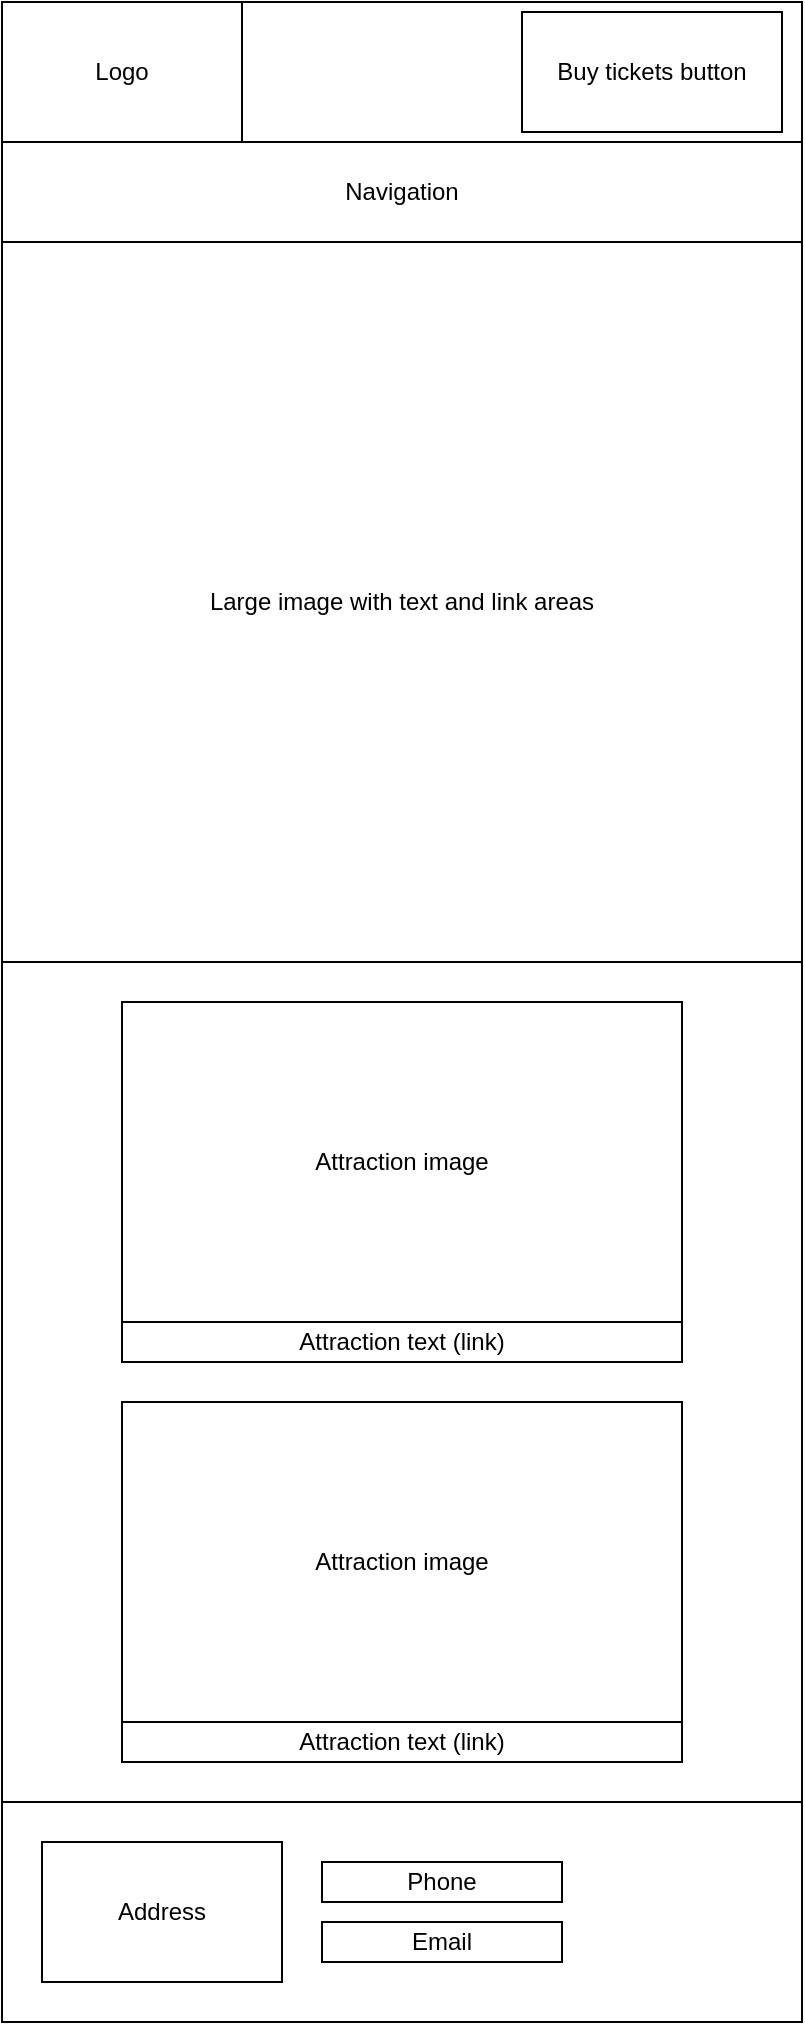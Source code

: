 <mxfile version="13.10.0" type="github"><diagram id="9Hw6Vr-7h3pMYh5VBa0q" name="Page-1"><mxGraphModel dx="781" dy="1113" grid="1" gridSize="10" guides="1" tooltips="1" connect="1" arrows="1" fold="1" page="1" pageScale="1" pageWidth="827" pageHeight="1169" math="0" shadow="0"><root><mxCell id="0"/><mxCell id="1" parent="0"/><mxCell id="3FMGTcq-xvpvnl0HWLI_-1" value="" style="rounded=0;whiteSpace=wrap;html=1;" parent="1" vertex="1"><mxGeometry x="120" y="40" width="400" height="70" as="geometry"/></mxCell><mxCell id="IbGQemOW2Y28JKWkVA5o-1" value="Logo" style="rounded=0;whiteSpace=wrap;html=1;" parent="1" vertex="1"><mxGeometry x="120" y="40" width="120" height="70" as="geometry"/></mxCell><mxCell id="IbGQemOW2Y28JKWkVA5o-2" value="Navigation" style="rounded=0;whiteSpace=wrap;html=1;" parent="1" vertex="1"><mxGeometry x="120" y="110" width="400" height="50" as="geometry"/></mxCell><mxCell id="IbGQemOW2Y28JKWkVA5o-3" value="Large image with text and link areas" style="rounded=0;whiteSpace=wrap;html=1;" parent="1" vertex="1"><mxGeometry x="120" y="160" width="400" height="360" as="geometry"/></mxCell><mxCell id="IbGQemOW2Y28JKWkVA5o-4" value="" style="rounded=0;whiteSpace=wrap;html=1;" parent="1" vertex="1"><mxGeometry x="120" y="520" width="400" height="430" as="geometry"/></mxCell><mxCell id="IbGQemOW2Y28JKWkVA5o-5" value="" style="rounded=0;whiteSpace=wrap;html=1;" parent="1" vertex="1"><mxGeometry x="120" y="940" width="400" height="110" as="geometry"/></mxCell><mxCell id="IbGQemOW2Y28JKWkVA5o-6" value="Buy tickets button" style="rounded=0;whiteSpace=wrap;html=1;" parent="1" vertex="1"><mxGeometry x="380" y="45" width="130" height="60" as="geometry"/></mxCell><mxCell id="IbGQemOW2Y28JKWkVA5o-11" value="Attraction image" style="rounded=0;whiteSpace=wrap;html=1;" parent="1" vertex="1"><mxGeometry x="180" y="540" width="280" height="160" as="geometry"/></mxCell><mxCell id="IbGQemOW2Y28JKWkVA5o-13" value="Attraction text (link)" style="rounded=0;whiteSpace=wrap;html=1;" parent="1" vertex="1"><mxGeometry x="180" y="700" width="280" height="20" as="geometry"/></mxCell><mxCell id="IbGQemOW2Y28JKWkVA5o-22" value="Attraction image" style="rounded=0;whiteSpace=wrap;html=1;" parent="1" vertex="1"><mxGeometry x="180" y="740" width="280" height="160" as="geometry"/></mxCell><mxCell id="IbGQemOW2Y28JKWkVA5o-23" value="Attraction text (link)" style="rounded=0;whiteSpace=wrap;html=1;" parent="1" vertex="1"><mxGeometry x="180" y="900" width="280" height="20" as="geometry"/></mxCell><mxCell id="IbGQemOW2Y28JKWkVA5o-24" value="Address" style="rounded=0;whiteSpace=wrap;html=1;" parent="1" vertex="1"><mxGeometry x="140" y="960" width="120" height="70" as="geometry"/></mxCell><mxCell id="IbGQemOW2Y28JKWkVA5o-25" value="Email" style="rounded=0;whiteSpace=wrap;html=1;" parent="1" vertex="1"><mxGeometry x="280" y="1000" width="120" height="20" as="geometry"/></mxCell><mxCell id="IbGQemOW2Y28JKWkVA5o-26" value="Phone" style="rounded=0;whiteSpace=wrap;html=1;" parent="1" vertex="1"><mxGeometry x="280" y="970" width="120" height="20" as="geometry"/></mxCell></root></mxGraphModel></diagram></mxfile>